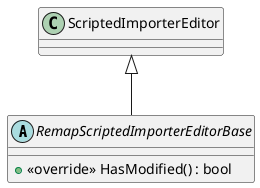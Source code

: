 @startuml
abstract class RemapScriptedImporterEditorBase {
    + <<override>> HasModified() : bool
}
ScriptedImporterEditor <|-- RemapScriptedImporterEditorBase
@enduml
